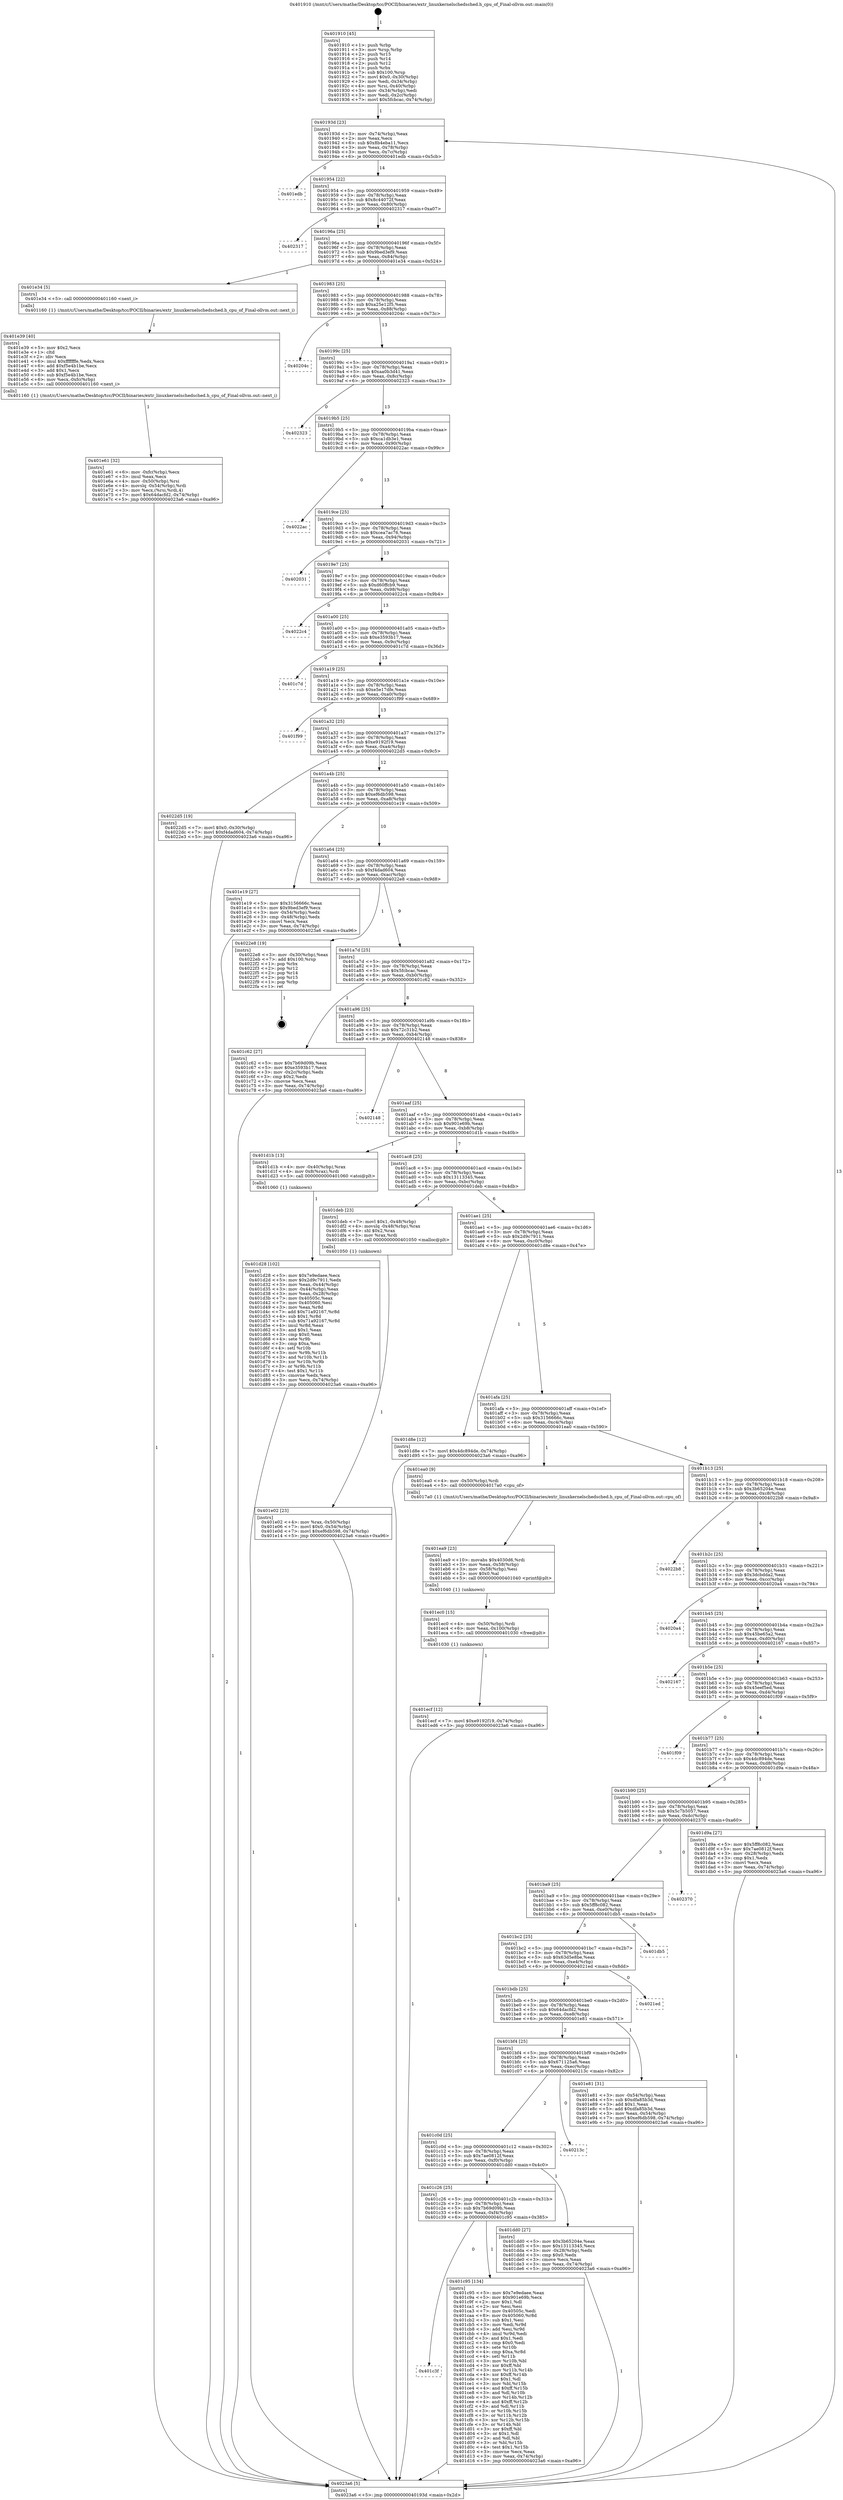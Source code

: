 digraph "0x401910" {
  label = "0x401910 (/mnt/c/Users/mathe/Desktop/tcc/POCII/binaries/extr_linuxkernelschedsched.h_cpu_of_Final-ollvm.out::main(0))"
  labelloc = "t"
  node[shape=record]

  Entry [label="",width=0.3,height=0.3,shape=circle,fillcolor=black,style=filled]
  "0x40193d" [label="{
     0x40193d [23]\l
     | [instrs]\l
     &nbsp;&nbsp;0x40193d \<+3\>: mov -0x74(%rbp),%eax\l
     &nbsp;&nbsp;0x401940 \<+2\>: mov %eax,%ecx\l
     &nbsp;&nbsp;0x401942 \<+6\>: sub $0x8b4eba11,%ecx\l
     &nbsp;&nbsp;0x401948 \<+3\>: mov %eax,-0x78(%rbp)\l
     &nbsp;&nbsp;0x40194b \<+3\>: mov %ecx,-0x7c(%rbp)\l
     &nbsp;&nbsp;0x40194e \<+6\>: je 0000000000401edb \<main+0x5cb\>\l
  }"]
  "0x401edb" [label="{
     0x401edb\l
  }", style=dashed]
  "0x401954" [label="{
     0x401954 [22]\l
     | [instrs]\l
     &nbsp;&nbsp;0x401954 \<+5\>: jmp 0000000000401959 \<main+0x49\>\l
     &nbsp;&nbsp;0x401959 \<+3\>: mov -0x78(%rbp),%eax\l
     &nbsp;&nbsp;0x40195c \<+5\>: sub $0x8c44072f,%eax\l
     &nbsp;&nbsp;0x401961 \<+3\>: mov %eax,-0x80(%rbp)\l
     &nbsp;&nbsp;0x401964 \<+6\>: je 0000000000402317 \<main+0xa07\>\l
  }"]
  Exit [label="",width=0.3,height=0.3,shape=circle,fillcolor=black,style=filled,peripheries=2]
  "0x402317" [label="{
     0x402317\l
  }", style=dashed]
  "0x40196a" [label="{
     0x40196a [25]\l
     | [instrs]\l
     &nbsp;&nbsp;0x40196a \<+5\>: jmp 000000000040196f \<main+0x5f\>\l
     &nbsp;&nbsp;0x40196f \<+3\>: mov -0x78(%rbp),%eax\l
     &nbsp;&nbsp;0x401972 \<+5\>: sub $0x9bed3ef9,%eax\l
     &nbsp;&nbsp;0x401977 \<+6\>: mov %eax,-0x84(%rbp)\l
     &nbsp;&nbsp;0x40197d \<+6\>: je 0000000000401e34 \<main+0x524\>\l
  }"]
  "0x401ecf" [label="{
     0x401ecf [12]\l
     | [instrs]\l
     &nbsp;&nbsp;0x401ecf \<+7\>: movl $0xe9192f19,-0x74(%rbp)\l
     &nbsp;&nbsp;0x401ed6 \<+5\>: jmp 00000000004023a6 \<main+0xa96\>\l
  }"]
  "0x401e34" [label="{
     0x401e34 [5]\l
     | [instrs]\l
     &nbsp;&nbsp;0x401e34 \<+5\>: call 0000000000401160 \<next_i\>\l
     | [calls]\l
     &nbsp;&nbsp;0x401160 \{1\} (/mnt/c/Users/mathe/Desktop/tcc/POCII/binaries/extr_linuxkernelschedsched.h_cpu_of_Final-ollvm.out::next_i)\l
  }"]
  "0x401983" [label="{
     0x401983 [25]\l
     | [instrs]\l
     &nbsp;&nbsp;0x401983 \<+5\>: jmp 0000000000401988 \<main+0x78\>\l
     &nbsp;&nbsp;0x401988 \<+3\>: mov -0x78(%rbp),%eax\l
     &nbsp;&nbsp;0x40198b \<+5\>: sub $0xa25e12f5,%eax\l
     &nbsp;&nbsp;0x401990 \<+6\>: mov %eax,-0x88(%rbp)\l
     &nbsp;&nbsp;0x401996 \<+6\>: je 000000000040204c \<main+0x73c\>\l
  }"]
  "0x401ec0" [label="{
     0x401ec0 [15]\l
     | [instrs]\l
     &nbsp;&nbsp;0x401ec0 \<+4\>: mov -0x50(%rbp),%rdi\l
     &nbsp;&nbsp;0x401ec4 \<+6\>: mov %eax,-0x100(%rbp)\l
     &nbsp;&nbsp;0x401eca \<+5\>: call 0000000000401030 \<free@plt\>\l
     | [calls]\l
     &nbsp;&nbsp;0x401030 \{1\} (unknown)\l
  }"]
  "0x40204c" [label="{
     0x40204c\l
  }", style=dashed]
  "0x40199c" [label="{
     0x40199c [25]\l
     | [instrs]\l
     &nbsp;&nbsp;0x40199c \<+5\>: jmp 00000000004019a1 \<main+0x91\>\l
     &nbsp;&nbsp;0x4019a1 \<+3\>: mov -0x78(%rbp),%eax\l
     &nbsp;&nbsp;0x4019a4 \<+5\>: sub $0xaa0b3d41,%eax\l
     &nbsp;&nbsp;0x4019a9 \<+6\>: mov %eax,-0x8c(%rbp)\l
     &nbsp;&nbsp;0x4019af \<+6\>: je 0000000000402323 \<main+0xa13\>\l
  }"]
  "0x401ea9" [label="{
     0x401ea9 [23]\l
     | [instrs]\l
     &nbsp;&nbsp;0x401ea9 \<+10\>: movabs $0x4030d6,%rdi\l
     &nbsp;&nbsp;0x401eb3 \<+3\>: mov %eax,-0x58(%rbp)\l
     &nbsp;&nbsp;0x401eb6 \<+3\>: mov -0x58(%rbp),%esi\l
     &nbsp;&nbsp;0x401eb9 \<+2\>: mov $0x0,%al\l
     &nbsp;&nbsp;0x401ebb \<+5\>: call 0000000000401040 \<printf@plt\>\l
     | [calls]\l
     &nbsp;&nbsp;0x401040 \{1\} (unknown)\l
  }"]
  "0x402323" [label="{
     0x402323\l
  }", style=dashed]
  "0x4019b5" [label="{
     0x4019b5 [25]\l
     | [instrs]\l
     &nbsp;&nbsp;0x4019b5 \<+5\>: jmp 00000000004019ba \<main+0xaa\>\l
     &nbsp;&nbsp;0x4019ba \<+3\>: mov -0x78(%rbp),%eax\l
     &nbsp;&nbsp;0x4019bd \<+5\>: sub $0xca1db3e1,%eax\l
     &nbsp;&nbsp;0x4019c2 \<+6\>: mov %eax,-0x90(%rbp)\l
     &nbsp;&nbsp;0x4019c8 \<+6\>: je 00000000004022ac \<main+0x99c\>\l
  }"]
  "0x401e61" [label="{
     0x401e61 [32]\l
     | [instrs]\l
     &nbsp;&nbsp;0x401e61 \<+6\>: mov -0xfc(%rbp),%ecx\l
     &nbsp;&nbsp;0x401e67 \<+3\>: imul %eax,%ecx\l
     &nbsp;&nbsp;0x401e6a \<+4\>: mov -0x50(%rbp),%rsi\l
     &nbsp;&nbsp;0x401e6e \<+4\>: movslq -0x54(%rbp),%rdi\l
     &nbsp;&nbsp;0x401e72 \<+3\>: mov %ecx,(%rsi,%rdi,4)\l
     &nbsp;&nbsp;0x401e75 \<+7\>: movl $0x64dacfd2,-0x74(%rbp)\l
     &nbsp;&nbsp;0x401e7c \<+5\>: jmp 00000000004023a6 \<main+0xa96\>\l
  }"]
  "0x4022ac" [label="{
     0x4022ac\l
  }", style=dashed]
  "0x4019ce" [label="{
     0x4019ce [25]\l
     | [instrs]\l
     &nbsp;&nbsp;0x4019ce \<+5\>: jmp 00000000004019d3 \<main+0xc3\>\l
     &nbsp;&nbsp;0x4019d3 \<+3\>: mov -0x78(%rbp),%eax\l
     &nbsp;&nbsp;0x4019d6 \<+5\>: sub $0xcea7ac76,%eax\l
     &nbsp;&nbsp;0x4019db \<+6\>: mov %eax,-0x94(%rbp)\l
     &nbsp;&nbsp;0x4019e1 \<+6\>: je 0000000000402031 \<main+0x721\>\l
  }"]
  "0x401e39" [label="{
     0x401e39 [40]\l
     | [instrs]\l
     &nbsp;&nbsp;0x401e39 \<+5\>: mov $0x2,%ecx\l
     &nbsp;&nbsp;0x401e3e \<+1\>: cltd\l
     &nbsp;&nbsp;0x401e3f \<+2\>: idiv %ecx\l
     &nbsp;&nbsp;0x401e41 \<+6\>: imul $0xfffffffe,%edx,%ecx\l
     &nbsp;&nbsp;0x401e47 \<+6\>: add $0xf5e4b1be,%ecx\l
     &nbsp;&nbsp;0x401e4d \<+3\>: add $0x1,%ecx\l
     &nbsp;&nbsp;0x401e50 \<+6\>: sub $0xf5e4b1be,%ecx\l
     &nbsp;&nbsp;0x401e56 \<+6\>: mov %ecx,-0xfc(%rbp)\l
     &nbsp;&nbsp;0x401e5c \<+5\>: call 0000000000401160 \<next_i\>\l
     | [calls]\l
     &nbsp;&nbsp;0x401160 \{1\} (/mnt/c/Users/mathe/Desktop/tcc/POCII/binaries/extr_linuxkernelschedsched.h_cpu_of_Final-ollvm.out::next_i)\l
  }"]
  "0x402031" [label="{
     0x402031\l
  }", style=dashed]
  "0x4019e7" [label="{
     0x4019e7 [25]\l
     | [instrs]\l
     &nbsp;&nbsp;0x4019e7 \<+5\>: jmp 00000000004019ec \<main+0xdc\>\l
     &nbsp;&nbsp;0x4019ec \<+3\>: mov -0x78(%rbp),%eax\l
     &nbsp;&nbsp;0x4019ef \<+5\>: sub $0xd60ffcb9,%eax\l
     &nbsp;&nbsp;0x4019f4 \<+6\>: mov %eax,-0x98(%rbp)\l
     &nbsp;&nbsp;0x4019fa \<+6\>: je 00000000004022c4 \<main+0x9b4\>\l
  }"]
  "0x401e02" [label="{
     0x401e02 [23]\l
     | [instrs]\l
     &nbsp;&nbsp;0x401e02 \<+4\>: mov %rax,-0x50(%rbp)\l
     &nbsp;&nbsp;0x401e06 \<+7\>: movl $0x0,-0x54(%rbp)\l
     &nbsp;&nbsp;0x401e0d \<+7\>: movl $0xef6db598,-0x74(%rbp)\l
     &nbsp;&nbsp;0x401e14 \<+5\>: jmp 00000000004023a6 \<main+0xa96\>\l
  }"]
  "0x4022c4" [label="{
     0x4022c4\l
  }", style=dashed]
  "0x401a00" [label="{
     0x401a00 [25]\l
     | [instrs]\l
     &nbsp;&nbsp;0x401a00 \<+5\>: jmp 0000000000401a05 \<main+0xf5\>\l
     &nbsp;&nbsp;0x401a05 \<+3\>: mov -0x78(%rbp),%eax\l
     &nbsp;&nbsp;0x401a08 \<+5\>: sub $0xe3593b17,%eax\l
     &nbsp;&nbsp;0x401a0d \<+6\>: mov %eax,-0x9c(%rbp)\l
     &nbsp;&nbsp;0x401a13 \<+6\>: je 0000000000401c7d \<main+0x36d\>\l
  }"]
  "0x401d28" [label="{
     0x401d28 [102]\l
     | [instrs]\l
     &nbsp;&nbsp;0x401d28 \<+5\>: mov $0x7e9edaee,%ecx\l
     &nbsp;&nbsp;0x401d2d \<+5\>: mov $0x2d9c7911,%edx\l
     &nbsp;&nbsp;0x401d32 \<+3\>: mov %eax,-0x44(%rbp)\l
     &nbsp;&nbsp;0x401d35 \<+3\>: mov -0x44(%rbp),%eax\l
     &nbsp;&nbsp;0x401d38 \<+3\>: mov %eax,-0x28(%rbp)\l
     &nbsp;&nbsp;0x401d3b \<+7\>: mov 0x40505c,%eax\l
     &nbsp;&nbsp;0x401d42 \<+7\>: mov 0x405060,%esi\l
     &nbsp;&nbsp;0x401d49 \<+3\>: mov %eax,%r8d\l
     &nbsp;&nbsp;0x401d4c \<+7\>: add $0x71a92167,%r8d\l
     &nbsp;&nbsp;0x401d53 \<+4\>: sub $0x1,%r8d\l
     &nbsp;&nbsp;0x401d57 \<+7\>: sub $0x71a92167,%r8d\l
     &nbsp;&nbsp;0x401d5e \<+4\>: imul %r8d,%eax\l
     &nbsp;&nbsp;0x401d62 \<+3\>: and $0x1,%eax\l
     &nbsp;&nbsp;0x401d65 \<+3\>: cmp $0x0,%eax\l
     &nbsp;&nbsp;0x401d68 \<+4\>: sete %r9b\l
     &nbsp;&nbsp;0x401d6c \<+3\>: cmp $0xa,%esi\l
     &nbsp;&nbsp;0x401d6f \<+4\>: setl %r10b\l
     &nbsp;&nbsp;0x401d73 \<+3\>: mov %r9b,%r11b\l
     &nbsp;&nbsp;0x401d76 \<+3\>: and %r10b,%r11b\l
     &nbsp;&nbsp;0x401d79 \<+3\>: xor %r10b,%r9b\l
     &nbsp;&nbsp;0x401d7c \<+3\>: or %r9b,%r11b\l
     &nbsp;&nbsp;0x401d7f \<+4\>: test $0x1,%r11b\l
     &nbsp;&nbsp;0x401d83 \<+3\>: cmovne %edx,%ecx\l
     &nbsp;&nbsp;0x401d86 \<+3\>: mov %ecx,-0x74(%rbp)\l
     &nbsp;&nbsp;0x401d89 \<+5\>: jmp 00000000004023a6 \<main+0xa96\>\l
  }"]
  "0x401c7d" [label="{
     0x401c7d\l
  }", style=dashed]
  "0x401a19" [label="{
     0x401a19 [25]\l
     | [instrs]\l
     &nbsp;&nbsp;0x401a19 \<+5\>: jmp 0000000000401a1e \<main+0x10e\>\l
     &nbsp;&nbsp;0x401a1e \<+3\>: mov -0x78(%rbp),%eax\l
     &nbsp;&nbsp;0x401a21 \<+5\>: sub $0xe5e17dfe,%eax\l
     &nbsp;&nbsp;0x401a26 \<+6\>: mov %eax,-0xa0(%rbp)\l
     &nbsp;&nbsp;0x401a2c \<+6\>: je 0000000000401f99 \<main+0x689\>\l
  }"]
  "0x401c3f" [label="{
     0x401c3f\l
  }", style=dashed]
  "0x401f99" [label="{
     0x401f99\l
  }", style=dashed]
  "0x401a32" [label="{
     0x401a32 [25]\l
     | [instrs]\l
     &nbsp;&nbsp;0x401a32 \<+5\>: jmp 0000000000401a37 \<main+0x127\>\l
     &nbsp;&nbsp;0x401a37 \<+3\>: mov -0x78(%rbp),%eax\l
     &nbsp;&nbsp;0x401a3a \<+5\>: sub $0xe9192f19,%eax\l
     &nbsp;&nbsp;0x401a3f \<+6\>: mov %eax,-0xa4(%rbp)\l
     &nbsp;&nbsp;0x401a45 \<+6\>: je 00000000004022d5 \<main+0x9c5\>\l
  }"]
  "0x401c95" [label="{
     0x401c95 [134]\l
     | [instrs]\l
     &nbsp;&nbsp;0x401c95 \<+5\>: mov $0x7e9edaee,%eax\l
     &nbsp;&nbsp;0x401c9a \<+5\>: mov $0x901e69b,%ecx\l
     &nbsp;&nbsp;0x401c9f \<+2\>: mov $0x1,%dl\l
     &nbsp;&nbsp;0x401ca1 \<+2\>: xor %esi,%esi\l
     &nbsp;&nbsp;0x401ca3 \<+7\>: mov 0x40505c,%edi\l
     &nbsp;&nbsp;0x401caa \<+8\>: mov 0x405060,%r8d\l
     &nbsp;&nbsp;0x401cb2 \<+3\>: sub $0x1,%esi\l
     &nbsp;&nbsp;0x401cb5 \<+3\>: mov %edi,%r9d\l
     &nbsp;&nbsp;0x401cb8 \<+3\>: add %esi,%r9d\l
     &nbsp;&nbsp;0x401cbb \<+4\>: imul %r9d,%edi\l
     &nbsp;&nbsp;0x401cbf \<+3\>: and $0x1,%edi\l
     &nbsp;&nbsp;0x401cc2 \<+3\>: cmp $0x0,%edi\l
     &nbsp;&nbsp;0x401cc5 \<+4\>: sete %r10b\l
     &nbsp;&nbsp;0x401cc9 \<+4\>: cmp $0xa,%r8d\l
     &nbsp;&nbsp;0x401ccd \<+4\>: setl %r11b\l
     &nbsp;&nbsp;0x401cd1 \<+3\>: mov %r10b,%bl\l
     &nbsp;&nbsp;0x401cd4 \<+3\>: xor $0xff,%bl\l
     &nbsp;&nbsp;0x401cd7 \<+3\>: mov %r11b,%r14b\l
     &nbsp;&nbsp;0x401cda \<+4\>: xor $0xff,%r14b\l
     &nbsp;&nbsp;0x401cde \<+3\>: xor $0x1,%dl\l
     &nbsp;&nbsp;0x401ce1 \<+3\>: mov %bl,%r15b\l
     &nbsp;&nbsp;0x401ce4 \<+4\>: and $0xff,%r15b\l
     &nbsp;&nbsp;0x401ce8 \<+3\>: and %dl,%r10b\l
     &nbsp;&nbsp;0x401ceb \<+3\>: mov %r14b,%r12b\l
     &nbsp;&nbsp;0x401cee \<+4\>: and $0xff,%r12b\l
     &nbsp;&nbsp;0x401cf2 \<+3\>: and %dl,%r11b\l
     &nbsp;&nbsp;0x401cf5 \<+3\>: or %r10b,%r15b\l
     &nbsp;&nbsp;0x401cf8 \<+3\>: or %r11b,%r12b\l
     &nbsp;&nbsp;0x401cfb \<+3\>: xor %r12b,%r15b\l
     &nbsp;&nbsp;0x401cfe \<+3\>: or %r14b,%bl\l
     &nbsp;&nbsp;0x401d01 \<+3\>: xor $0xff,%bl\l
     &nbsp;&nbsp;0x401d04 \<+3\>: or $0x1,%dl\l
     &nbsp;&nbsp;0x401d07 \<+2\>: and %dl,%bl\l
     &nbsp;&nbsp;0x401d09 \<+3\>: or %bl,%r15b\l
     &nbsp;&nbsp;0x401d0c \<+4\>: test $0x1,%r15b\l
     &nbsp;&nbsp;0x401d10 \<+3\>: cmovne %ecx,%eax\l
     &nbsp;&nbsp;0x401d13 \<+3\>: mov %eax,-0x74(%rbp)\l
     &nbsp;&nbsp;0x401d16 \<+5\>: jmp 00000000004023a6 \<main+0xa96\>\l
  }"]
  "0x4022d5" [label="{
     0x4022d5 [19]\l
     | [instrs]\l
     &nbsp;&nbsp;0x4022d5 \<+7\>: movl $0x0,-0x30(%rbp)\l
     &nbsp;&nbsp;0x4022dc \<+7\>: movl $0xf4dad604,-0x74(%rbp)\l
     &nbsp;&nbsp;0x4022e3 \<+5\>: jmp 00000000004023a6 \<main+0xa96\>\l
  }"]
  "0x401a4b" [label="{
     0x401a4b [25]\l
     | [instrs]\l
     &nbsp;&nbsp;0x401a4b \<+5\>: jmp 0000000000401a50 \<main+0x140\>\l
     &nbsp;&nbsp;0x401a50 \<+3\>: mov -0x78(%rbp),%eax\l
     &nbsp;&nbsp;0x401a53 \<+5\>: sub $0xef6db598,%eax\l
     &nbsp;&nbsp;0x401a58 \<+6\>: mov %eax,-0xa8(%rbp)\l
     &nbsp;&nbsp;0x401a5e \<+6\>: je 0000000000401e19 \<main+0x509\>\l
  }"]
  "0x401c26" [label="{
     0x401c26 [25]\l
     | [instrs]\l
     &nbsp;&nbsp;0x401c26 \<+5\>: jmp 0000000000401c2b \<main+0x31b\>\l
     &nbsp;&nbsp;0x401c2b \<+3\>: mov -0x78(%rbp),%eax\l
     &nbsp;&nbsp;0x401c2e \<+5\>: sub $0x7b69d09b,%eax\l
     &nbsp;&nbsp;0x401c33 \<+6\>: mov %eax,-0xf4(%rbp)\l
     &nbsp;&nbsp;0x401c39 \<+6\>: je 0000000000401c95 \<main+0x385\>\l
  }"]
  "0x401e19" [label="{
     0x401e19 [27]\l
     | [instrs]\l
     &nbsp;&nbsp;0x401e19 \<+5\>: mov $0x3156666c,%eax\l
     &nbsp;&nbsp;0x401e1e \<+5\>: mov $0x9bed3ef9,%ecx\l
     &nbsp;&nbsp;0x401e23 \<+3\>: mov -0x54(%rbp),%edx\l
     &nbsp;&nbsp;0x401e26 \<+3\>: cmp -0x48(%rbp),%edx\l
     &nbsp;&nbsp;0x401e29 \<+3\>: cmovl %ecx,%eax\l
     &nbsp;&nbsp;0x401e2c \<+3\>: mov %eax,-0x74(%rbp)\l
     &nbsp;&nbsp;0x401e2f \<+5\>: jmp 00000000004023a6 \<main+0xa96\>\l
  }"]
  "0x401a64" [label="{
     0x401a64 [25]\l
     | [instrs]\l
     &nbsp;&nbsp;0x401a64 \<+5\>: jmp 0000000000401a69 \<main+0x159\>\l
     &nbsp;&nbsp;0x401a69 \<+3\>: mov -0x78(%rbp),%eax\l
     &nbsp;&nbsp;0x401a6c \<+5\>: sub $0xf4dad604,%eax\l
     &nbsp;&nbsp;0x401a71 \<+6\>: mov %eax,-0xac(%rbp)\l
     &nbsp;&nbsp;0x401a77 \<+6\>: je 00000000004022e8 \<main+0x9d8\>\l
  }"]
  "0x401dd0" [label="{
     0x401dd0 [27]\l
     | [instrs]\l
     &nbsp;&nbsp;0x401dd0 \<+5\>: mov $0x3b65204e,%eax\l
     &nbsp;&nbsp;0x401dd5 \<+5\>: mov $0x13113345,%ecx\l
     &nbsp;&nbsp;0x401dda \<+3\>: mov -0x28(%rbp),%edx\l
     &nbsp;&nbsp;0x401ddd \<+3\>: cmp $0x0,%edx\l
     &nbsp;&nbsp;0x401de0 \<+3\>: cmove %ecx,%eax\l
     &nbsp;&nbsp;0x401de3 \<+3\>: mov %eax,-0x74(%rbp)\l
     &nbsp;&nbsp;0x401de6 \<+5\>: jmp 00000000004023a6 \<main+0xa96\>\l
  }"]
  "0x4022e8" [label="{
     0x4022e8 [19]\l
     | [instrs]\l
     &nbsp;&nbsp;0x4022e8 \<+3\>: mov -0x30(%rbp),%eax\l
     &nbsp;&nbsp;0x4022eb \<+7\>: add $0x100,%rsp\l
     &nbsp;&nbsp;0x4022f2 \<+1\>: pop %rbx\l
     &nbsp;&nbsp;0x4022f3 \<+2\>: pop %r12\l
     &nbsp;&nbsp;0x4022f5 \<+2\>: pop %r14\l
     &nbsp;&nbsp;0x4022f7 \<+2\>: pop %r15\l
     &nbsp;&nbsp;0x4022f9 \<+1\>: pop %rbp\l
     &nbsp;&nbsp;0x4022fa \<+1\>: ret\l
  }"]
  "0x401a7d" [label="{
     0x401a7d [25]\l
     | [instrs]\l
     &nbsp;&nbsp;0x401a7d \<+5\>: jmp 0000000000401a82 \<main+0x172\>\l
     &nbsp;&nbsp;0x401a82 \<+3\>: mov -0x78(%rbp),%eax\l
     &nbsp;&nbsp;0x401a85 \<+5\>: sub $0x5fcbcac,%eax\l
     &nbsp;&nbsp;0x401a8a \<+6\>: mov %eax,-0xb0(%rbp)\l
     &nbsp;&nbsp;0x401a90 \<+6\>: je 0000000000401c62 \<main+0x352\>\l
  }"]
  "0x401c0d" [label="{
     0x401c0d [25]\l
     | [instrs]\l
     &nbsp;&nbsp;0x401c0d \<+5\>: jmp 0000000000401c12 \<main+0x302\>\l
     &nbsp;&nbsp;0x401c12 \<+3\>: mov -0x78(%rbp),%eax\l
     &nbsp;&nbsp;0x401c15 \<+5\>: sub $0x7ae0812f,%eax\l
     &nbsp;&nbsp;0x401c1a \<+6\>: mov %eax,-0xf0(%rbp)\l
     &nbsp;&nbsp;0x401c20 \<+6\>: je 0000000000401dd0 \<main+0x4c0\>\l
  }"]
  "0x401c62" [label="{
     0x401c62 [27]\l
     | [instrs]\l
     &nbsp;&nbsp;0x401c62 \<+5\>: mov $0x7b69d09b,%eax\l
     &nbsp;&nbsp;0x401c67 \<+5\>: mov $0xe3593b17,%ecx\l
     &nbsp;&nbsp;0x401c6c \<+3\>: mov -0x2c(%rbp),%edx\l
     &nbsp;&nbsp;0x401c6f \<+3\>: cmp $0x2,%edx\l
     &nbsp;&nbsp;0x401c72 \<+3\>: cmovne %ecx,%eax\l
     &nbsp;&nbsp;0x401c75 \<+3\>: mov %eax,-0x74(%rbp)\l
     &nbsp;&nbsp;0x401c78 \<+5\>: jmp 00000000004023a6 \<main+0xa96\>\l
  }"]
  "0x401a96" [label="{
     0x401a96 [25]\l
     | [instrs]\l
     &nbsp;&nbsp;0x401a96 \<+5\>: jmp 0000000000401a9b \<main+0x18b\>\l
     &nbsp;&nbsp;0x401a9b \<+3\>: mov -0x78(%rbp),%eax\l
     &nbsp;&nbsp;0x401a9e \<+5\>: sub $0x72c31b2,%eax\l
     &nbsp;&nbsp;0x401aa3 \<+6\>: mov %eax,-0xb4(%rbp)\l
     &nbsp;&nbsp;0x401aa9 \<+6\>: je 0000000000402148 \<main+0x838\>\l
  }"]
  "0x4023a6" [label="{
     0x4023a6 [5]\l
     | [instrs]\l
     &nbsp;&nbsp;0x4023a6 \<+5\>: jmp 000000000040193d \<main+0x2d\>\l
  }"]
  "0x401910" [label="{
     0x401910 [45]\l
     | [instrs]\l
     &nbsp;&nbsp;0x401910 \<+1\>: push %rbp\l
     &nbsp;&nbsp;0x401911 \<+3\>: mov %rsp,%rbp\l
     &nbsp;&nbsp;0x401914 \<+2\>: push %r15\l
     &nbsp;&nbsp;0x401916 \<+2\>: push %r14\l
     &nbsp;&nbsp;0x401918 \<+2\>: push %r12\l
     &nbsp;&nbsp;0x40191a \<+1\>: push %rbx\l
     &nbsp;&nbsp;0x40191b \<+7\>: sub $0x100,%rsp\l
     &nbsp;&nbsp;0x401922 \<+7\>: movl $0x0,-0x30(%rbp)\l
     &nbsp;&nbsp;0x401929 \<+3\>: mov %edi,-0x34(%rbp)\l
     &nbsp;&nbsp;0x40192c \<+4\>: mov %rsi,-0x40(%rbp)\l
     &nbsp;&nbsp;0x401930 \<+3\>: mov -0x34(%rbp),%edi\l
     &nbsp;&nbsp;0x401933 \<+3\>: mov %edi,-0x2c(%rbp)\l
     &nbsp;&nbsp;0x401936 \<+7\>: movl $0x5fcbcac,-0x74(%rbp)\l
  }"]
  "0x40213c" [label="{
     0x40213c\l
  }", style=dashed]
  "0x402148" [label="{
     0x402148\l
  }", style=dashed]
  "0x401aaf" [label="{
     0x401aaf [25]\l
     | [instrs]\l
     &nbsp;&nbsp;0x401aaf \<+5\>: jmp 0000000000401ab4 \<main+0x1a4\>\l
     &nbsp;&nbsp;0x401ab4 \<+3\>: mov -0x78(%rbp),%eax\l
     &nbsp;&nbsp;0x401ab7 \<+5\>: sub $0x901e69b,%eax\l
     &nbsp;&nbsp;0x401abc \<+6\>: mov %eax,-0xb8(%rbp)\l
     &nbsp;&nbsp;0x401ac2 \<+6\>: je 0000000000401d1b \<main+0x40b\>\l
  }"]
  "0x401bf4" [label="{
     0x401bf4 [25]\l
     | [instrs]\l
     &nbsp;&nbsp;0x401bf4 \<+5\>: jmp 0000000000401bf9 \<main+0x2e9\>\l
     &nbsp;&nbsp;0x401bf9 \<+3\>: mov -0x78(%rbp),%eax\l
     &nbsp;&nbsp;0x401bfc \<+5\>: sub $0x671125a6,%eax\l
     &nbsp;&nbsp;0x401c01 \<+6\>: mov %eax,-0xec(%rbp)\l
     &nbsp;&nbsp;0x401c07 \<+6\>: je 000000000040213c \<main+0x82c\>\l
  }"]
  "0x401d1b" [label="{
     0x401d1b [13]\l
     | [instrs]\l
     &nbsp;&nbsp;0x401d1b \<+4\>: mov -0x40(%rbp),%rax\l
     &nbsp;&nbsp;0x401d1f \<+4\>: mov 0x8(%rax),%rdi\l
     &nbsp;&nbsp;0x401d23 \<+5\>: call 0000000000401060 \<atoi@plt\>\l
     | [calls]\l
     &nbsp;&nbsp;0x401060 \{1\} (unknown)\l
  }"]
  "0x401ac8" [label="{
     0x401ac8 [25]\l
     | [instrs]\l
     &nbsp;&nbsp;0x401ac8 \<+5\>: jmp 0000000000401acd \<main+0x1bd\>\l
     &nbsp;&nbsp;0x401acd \<+3\>: mov -0x78(%rbp),%eax\l
     &nbsp;&nbsp;0x401ad0 \<+5\>: sub $0x13113345,%eax\l
     &nbsp;&nbsp;0x401ad5 \<+6\>: mov %eax,-0xbc(%rbp)\l
     &nbsp;&nbsp;0x401adb \<+6\>: je 0000000000401deb \<main+0x4db\>\l
  }"]
  "0x401e81" [label="{
     0x401e81 [31]\l
     | [instrs]\l
     &nbsp;&nbsp;0x401e81 \<+3\>: mov -0x54(%rbp),%eax\l
     &nbsp;&nbsp;0x401e84 \<+5\>: sub $0xdfa85b3d,%eax\l
     &nbsp;&nbsp;0x401e89 \<+3\>: add $0x1,%eax\l
     &nbsp;&nbsp;0x401e8c \<+5\>: add $0xdfa85b3d,%eax\l
     &nbsp;&nbsp;0x401e91 \<+3\>: mov %eax,-0x54(%rbp)\l
     &nbsp;&nbsp;0x401e94 \<+7\>: movl $0xef6db598,-0x74(%rbp)\l
     &nbsp;&nbsp;0x401e9b \<+5\>: jmp 00000000004023a6 \<main+0xa96\>\l
  }"]
  "0x401deb" [label="{
     0x401deb [23]\l
     | [instrs]\l
     &nbsp;&nbsp;0x401deb \<+7\>: movl $0x1,-0x48(%rbp)\l
     &nbsp;&nbsp;0x401df2 \<+4\>: movslq -0x48(%rbp),%rax\l
     &nbsp;&nbsp;0x401df6 \<+4\>: shl $0x2,%rax\l
     &nbsp;&nbsp;0x401dfa \<+3\>: mov %rax,%rdi\l
     &nbsp;&nbsp;0x401dfd \<+5\>: call 0000000000401050 \<malloc@plt\>\l
     | [calls]\l
     &nbsp;&nbsp;0x401050 \{1\} (unknown)\l
  }"]
  "0x401ae1" [label="{
     0x401ae1 [25]\l
     | [instrs]\l
     &nbsp;&nbsp;0x401ae1 \<+5\>: jmp 0000000000401ae6 \<main+0x1d6\>\l
     &nbsp;&nbsp;0x401ae6 \<+3\>: mov -0x78(%rbp),%eax\l
     &nbsp;&nbsp;0x401ae9 \<+5\>: sub $0x2d9c7911,%eax\l
     &nbsp;&nbsp;0x401aee \<+6\>: mov %eax,-0xc0(%rbp)\l
     &nbsp;&nbsp;0x401af4 \<+6\>: je 0000000000401d8e \<main+0x47e\>\l
  }"]
  "0x401bdb" [label="{
     0x401bdb [25]\l
     | [instrs]\l
     &nbsp;&nbsp;0x401bdb \<+5\>: jmp 0000000000401be0 \<main+0x2d0\>\l
     &nbsp;&nbsp;0x401be0 \<+3\>: mov -0x78(%rbp),%eax\l
     &nbsp;&nbsp;0x401be3 \<+5\>: sub $0x64dacfd2,%eax\l
     &nbsp;&nbsp;0x401be8 \<+6\>: mov %eax,-0xe8(%rbp)\l
     &nbsp;&nbsp;0x401bee \<+6\>: je 0000000000401e81 \<main+0x571\>\l
  }"]
  "0x401d8e" [label="{
     0x401d8e [12]\l
     | [instrs]\l
     &nbsp;&nbsp;0x401d8e \<+7\>: movl $0x4dc894de,-0x74(%rbp)\l
     &nbsp;&nbsp;0x401d95 \<+5\>: jmp 00000000004023a6 \<main+0xa96\>\l
  }"]
  "0x401afa" [label="{
     0x401afa [25]\l
     | [instrs]\l
     &nbsp;&nbsp;0x401afa \<+5\>: jmp 0000000000401aff \<main+0x1ef\>\l
     &nbsp;&nbsp;0x401aff \<+3\>: mov -0x78(%rbp),%eax\l
     &nbsp;&nbsp;0x401b02 \<+5\>: sub $0x3156666c,%eax\l
     &nbsp;&nbsp;0x401b07 \<+6\>: mov %eax,-0xc4(%rbp)\l
     &nbsp;&nbsp;0x401b0d \<+6\>: je 0000000000401ea0 \<main+0x590\>\l
  }"]
  "0x4021ed" [label="{
     0x4021ed\l
  }", style=dashed]
  "0x401ea0" [label="{
     0x401ea0 [9]\l
     | [instrs]\l
     &nbsp;&nbsp;0x401ea0 \<+4\>: mov -0x50(%rbp),%rdi\l
     &nbsp;&nbsp;0x401ea4 \<+5\>: call 00000000004017a0 \<cpu_of\>\l
     | [calls]\l
     &nbsp;&nbsp;0x4017a0 \{1\} (/mnt/c/Users/mathe/Desktop/tcc/POCII/binaries/extr_linuxkernelschedsched.h_cpu_of_Final-ollvm.out::cpu_of)\l
  }"]
  "0x401b13" [label="{
     0x401b13 [25]\l
     | [instrs]\l
     &nbsp;&nbsp;0x401b13 \<+5\>: jmp 0000000000401b18 \<main+0x208\>\l
     &nbsp;&nbsp;0x401b18 \<+3\>: mov -0x78(%rbp),%eax\l
     &nbsp;&nbsp;0x401b1b \<+5\>: sub $0x3b65204e,%eax\l
     &nbsp;&nbsp;0x401b20 \<+6\>: mov %eax,-0xc8(%rbp)\l
     &nbsp;&nbsp;0x401b26 \<+6\>: je 00000000004022b8 \<main+0x9a8\>\l
  }"]
  "0x401bc2" [label="{
     0x401bc2 [25]\l
     | [instrs]\l
     &nbsp;&nbsp;0x401bc2 \<+5\>: jmp 0000000000401bc7 \<main+0x2b7\>\l
     &nbsp;&nbsp;0x401bc7 \<+3\>: mov -0x78(%rbp),%eax\l
     &nbsp;&nbsp;0x401bca \<+5\>: sub $0x63d5e8be,%eax\l
     &nbsp;&nbsp;0x401bcf \<+6\>: mov %eax,-0xe4(%rbp)\l
     &nbsp;&nbsp;0x401bd5 \<+6\>: je 00000000004021ed \<main+0x8dd\>\l
  }"]
  "0x4022b8" [label="{
     0x4022b8\l
  }", style=dashed]
  "0x401b2c" [label="{
     0x401b2c [25]\l
     | [instrs]\l
     &nbsp;&nbsp;0x401b2c \<+5\>: jmp 0000000000401b31 \<main+0x221\>\l
     &nbsp;&nbsp;0x401b31 \<+3\>: mov -0x78(%rbp),%eax\l
     &nbsp;&nbsp;0x401b34 \<+5\>: sub $0x3dcbdda2,%eax\l
     &nbsp;&nbsp;0x401b39 \<+6\>: mov %eax,-0xcc(%rbp)\l
     &nbsp;&nbsp;0x401b3f \<+6\>: je 00000000004020a4 \<main+0x794\>\l
  }"]
  "0x401db5" [label="{
     0x401db5\l
  }", style=dashed]
  "0x4020a4" [label="{
     0x4020a4\l
  }", style=dashed]
  "0x401b45" [label="{
     0x401b45 [25]\l
     | [instrs]\l
     &nbsp;&nbsp;0x401b45 \<+5\>: jmp 0000000000401b4a \<main+0x23a\>\l
     &nbsp;&nbsp;0x401b4a \<+3\>: mov -0x78(%rbp),%eax\l
     &nbsp;&nbsp;0x401b4d \<+5\>: sub $0x45be65a2,%eax\l
     &nbsp;&nbsp;0x401b52 \<+6\>: mov %eax,-0xd0(%rbp)\l
     &nbsp;&nbsp;0x401b58 \<+6\>: je 0000000000402167 \<main+0x857\>\l
  }"]
  "0x401ba9" [label="{
     0x401ba9 [25]\l
     | [instrs]\l
     &nbsp;&nbsp;0x401ba9 \<+5\>: jmp 0000000000401bae \<main+0x29e\>\l
     &nbsp;&nbsp;0x401bae \<+3\>: mov -0x78(%rbp),%eax\l
     &nbsp;&nbsp;0x401bb1 \<+5\>: sub $0x5ff8c082,%eax\l
     &nbsp;&nbsp;0x401bb6 \<+6\>: mov %eax,-0xe0(%rbp)\l
     &nbsp;&nbsp;0x401bbc \<+6\>: je 0000000000401db5 \<main+0x4a5\>\l
  }"]
  "0x402167" [label="{
     0x402167\l
  }", style=dashed]
  "0x401b5e" [label="{
     0x401b5e [25]\l
     | [instrs]\l
     &nbsp;&nbsp;0x401b5e \<+5\>: jmp 0000000000401b63 \<main+0x253\>\l
     &nbsp;&nbsp;0x401b63 \<+3\>: mov -0x78(%rbp),%eax\l
     &nbsp;&nbsp;0x401b66 \<+5\>: sub $0x45eef5ed,%eax\l
     &nbsp;&nbsp;0x401b6b \<+6\>: mov %eax,-0xd4(%rbp)\l
     &nbsp;&nbsp;0x401b71 \<+6\>: je 0000000000401f09 \<main+0x5f9\>\l
  }"]
  "0x402370" [label="{
     0x402370\l
  }", style=dashed]
  "0x401f09" [label="{
     0x401f09\l
  }", style=dashed]
  "0x401b77" [label="{
     0x401b77 [25]\l
     | [instrs]\l
     &nbsp;&nbsp;0x401b77 \<+5\>: jmp 0000000000401b7c \<main+0x26c\>\l
     &nbsp;&nbsp;0x401b7c \<+3\>: mov -0x78(%rbp),%eax\l
     &nbsp;&nbsp;0x401b7f \<+5\>: sub $0x4dc894de,%eax\l
     &nbsp;&nbsp;0x401b84 \<+6\>: mov %eax,-0xd8(%rbp)\l
     &nbsp;&nbsp;0x401b8a \<+6\>: je 0000000000401d9a \<main+0x48a\>\l
  }"]
  "0x401b90" [label="{
     0x401b90 [25]\l
     | [instrs]\l
     &nbsp;&nbsp;0x401b90 \<+5\>: jmp 0000000000401b95 \<main+0x285\>\l
     &nbsp;&nbsp;0x401b95 \<+3\>: mov -0x78(%rbp),%eax\l
     &nbsp;&nbsp;0x401b98 \<+5\>: sub $0x5c7b5057,%eax\l
     &nbsp;&nbsp;0x401b9d \<+6\>: mov %eax,-0xdc(%rbp)\l
     &nbsp;&nbsp;0x401ba3 \<+6\>: je 0000000000402370 \<main+0xa60\>\l
  }"]
  "0x401d9a" [label="{
     0x401d9a [27]\l
     | [instrs]\l
     &nbsp;&nbsp;0x401d9a \<+5\>: mov $0x5ff8c082,%eax\l
     &nbsp;&nbsp;0x401d9f \<+5\>: mov $0x7ae0812f,%ecx\l
     &nbsp;&nbsp;0x401da4 \<+3\>: mov -0x28(%rbp),%edx\l
     &nbsp;&nbsp;0x401da7 \<+3\>: cmp $0x1,%edx\l
     &nbsp;&nbsp;0x401daa \<+3\>: cmovl %ecx,%eax\l
     &nbsp;&nbsp;0x401dad \<+3\>: mov %eax,-0x74(%rbp)\l
     &nbsp;&nbsp;0x401db0 \<+5\>: jmp 00000000004023a6 \<main+0xa96\>\l
  }"]
  Entry -> "0x401910" [label=" 1"]
  "0x40193d" -> "0x401edb" [label=" 0"]
  "0x40193d" -> "0x401954" [label=" 14"]
  "0x4022e8" -> Exit [label=" 1"]
  "0x401954" -> "0x402317" [label=" 0"]
  "0x401954" -> "0x40196a" [label=" 14"]
  "0x4022d5" -> "0x4023a6" [label=" 1"]
  "0x40196a" -> "0x401e34" [label=" 1"]
  "0x40196a" -> "0x401983" [label=" 13"]
  "0x401ecf" -> "0x4023a6" [label=" 1"]
  "0x401983" -> "0x40204c" [label=" 0"]
  "0x401983" -> "0x40199c" [label=" 13"]
  "0x401ec0" -> "0x401ecf" [label=" 1"]
  "0x40199c" -> "0x402323" [label=" 0"]
  "0x40199c" -> "0x4019b5" [label=" 13"]
  "0x401ea9" -> "0x401ec0" [label=" 1"]
  "0x4019b5" -> "0x4022ac" [label=" 0"]
  "0x4019b5" -> "0x4019ce" [label=" 13"]
  "0x401ea0" -> "0x401ea9" [label=" 1"]
  "0x4019ce" -> "0x402031" [label=" 0"]
  "0x4019ce" -> "0x4019e7" [label=" 13"]
  "0x401e81" -> "0x4023a6" [label=" 1"]
  "0x4019e7" -> "0x4022c4" [label=" 0"]
  "0x4019e7" -> "0x401a00" [label=" 13"]
  "0x401e61" -> "0x4023a6" [label=" 1"]
  "0x401a00" -> "0x401c7d" [label=" 0"]
  "0x401a00" -> "0x401a19" [label=" 13"]
  "0x401e39" -> "0x401e61" [label=" 1"]
  "0x401a19" -> "0x401f99" [label=" 0"]
  "0x401a19" -> "0x401a32" [label=" 13"]
  "0x401e34" -> "0x401e39" [label=" 1"]
  "0x401a32" -> "0x4022d5" [label=" 1"]
  "0x401a32" -> "0x401a4b" [label=" 12"]
  "0x401e19" -> "0x4023a6" [label=" 2"]
  "0x401a4b" -> "0x401e19" [label=" 2"]
  "0x401a4b" -> "0x401a64" [label=" 10"]
  "0x401deb" -> "0x401e02" [label=" 1"]
  "0x401a64" -> "0x4022e8" [label=" 1"]
  "0x401a64" -> "0x401a7d" [label=" 9"]
  "0x401dd0" -> "0x4023a6" [label=" 1"]
  "0x401a7d" -> "0x401c62" [label=" 1"]
  "0x401a7d" -> "0x401a96" [label=" 8"]
  "0x401c62" -> "0x4023a6" [label=" 1"]
  "0x401910" -> "0x40193d" [label=" 1"]
  "0x4023a6" -> "0x40193d" [label=" 13"]
  "0x401d8e" -> "0x4023a6" [label=" 1"]
  "0x401a96" -> "0x402148" [label=" 0"]
  "0x401a96" -> "0x401aaf" [label=" 8"]
  "0x401d28" -> "0x4023a6" [label=" 1"]
  "0x401aaf" -> "0x401d1b" [label=" 1"]
  "0x401aaf" -> "0x401ac8" [label=" 7"]
  "0x401c95" -> "0x4023a6" [label=" 1"]
  "0x401ac8" -> "0x401deb" [label=" 1"]
  "0x401ac8" -> "0x401ae1" [label=" 6"]
  "0x401c26" -> "0x401c3f" [label=" 0"]
  "0x401ae1" -> "0x401d8e" [label=" 1"]
  "0x401ae1" -> "0x401afa" [label=" 5"]
  "0x401e02" -> "0x4023a6" [label=" 1"]
  "0x401afa" -> "0x401ea0" [label=" 1"]
  "0x401afa" -> "0x401b13" [label=" 4"]
  "0x401c0d" -> "0x401c26" [label=" 1"]
  "0x401b13" -> "0x4022b8" [label=" 0"]
  "0x401b13" -> "0x401b2c" [label=" 4"]
  "0x401d9a" -> "0x4023a6" [label=" 1"]
  "0x401b2c" -> "0x4020a4" [label=" 0"]
  "0x401b2c" -> "0x401b45" [label=" 4"]
  "0x401bf4" -> "0x401c0d" [label=" 2"]
  "0x401b45" -> "0x402167" [label=" 0"]
  "0x401b45" -> "0x401b5e" [label=" 4"]
  "0x401d1b" -> "0x401d28" [label=" 1"]
  "0x401b5e" -> "0x401f09" [label=" 0"]
  "0x401b5e" -> "0x401b77" [label=" 4"]
  "0x401bdb" -> "0x401bf4" [label=" 2"]
  "0x401b77" -> "0x401d9a" [label=" 1"]
  "0x401b77" -> "0x401b90" [label=" 3"]
  "0x401bdb" -> "0x401e81" [label=" 1"]
  "0x401b90" -> "0x402370" [label=" 0"]
  "0x401b90" -> "0x401ba9" [label=" 3"]
  "0x401bf4" -> "0x40213c" [label=" 0"]
  "0x401ba9" -> "0x401db5" [label=" 0"]
  "0x401ba9" -> "0x401bc2" [label=" 3"]
  "0x401c0d" -> "0x401dd0" [label=" 1"]
  "0x401bc2" -> "0x4021ed" [label=" 0"]
  "0x401bc2" -> "0x401bdb" [label=" 3"]
  "0x401c26" -> "0x401c95" [label=" 1"]
}
